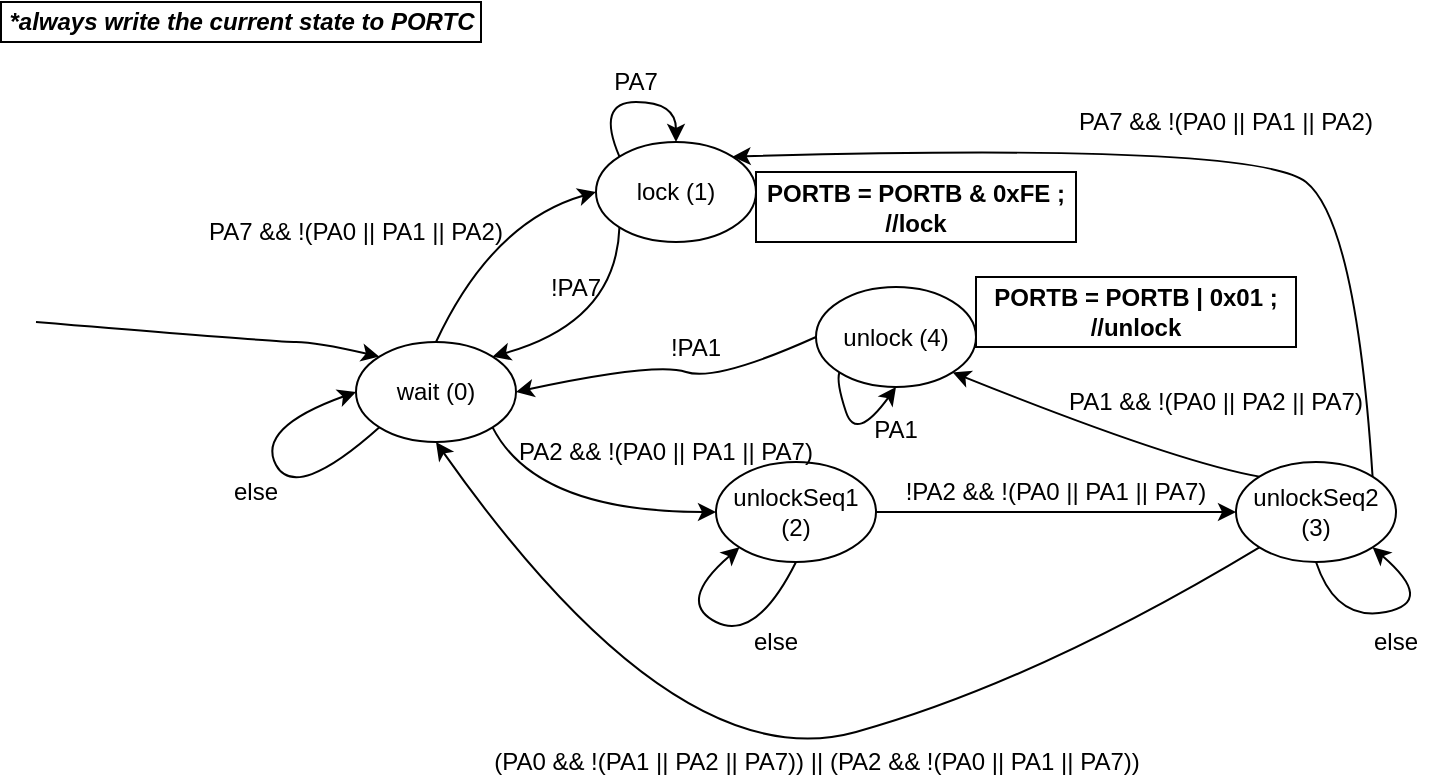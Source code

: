 <mxfile version="12.1.0" type="device" pages="1"><diagram id="JY2GUqm9XLiLKfGF3v6t" name="Page-1"><mxGraphModel dx="773" dy="673" grid="1" gridSize="10" guides="1" tooltips="1" connect="1" arrows="1" fold="1" page="1" pageScale="1" pageWidth="850" pageHeight="1100" math="0" shadow="0"><root><mxCell id="0"/><mxCell id="1" parent="0"/><mxCell id="_S2-8XIODJkm6Vg75g4T-1" value="wait (0)" style="ellipse;whiteSpace=wrap;html=1;" vertex="1" parent="1"><mxGeometry x="210" y="200" width="80" height="50" as="geometry"/></mxCell><mxCell id="_S2-8XIODJkm6Vg75g4T-2" value="" style="curved=1;endArrow=classic;html=1;entryX=0;entryY=0;entryDx=0;entryDy=0;" edge="1" parent="1" target="_S2-8XIODJkm6Vg75g4T-1"><mxGeometry width="50" height="50" relative="1" as="geometry"><mxPoint x="50" y="190" as="sourcePoint"/><mxPoint x="260" y="270" as="targetPoint"/><Array as="points"><mxPoint x="170" y="200"/><mxPoint x="190" y="200"/></Array></mxGeometry></mxCell><mxCell id="_S2-8XIODJkm6Vg75g4T-3" value="lock (1)" style="ellipse;whiteSpace=wrap;html=1;" vertex="1" parent="1"><mxGeometry x="330" y="100" width="80" height="50" as="geometry"/></mxCell><mxCell id="_S2-8XIODJkm6Vg75g4T-4" value="" style="curved=1;endArrow=classic;html=1;exitX=0.5;exitY=0;exitDx=0;exitDy=0;entryX=0;entryY=0.5;entryDx=0;entryDy=0;" edge="1" parent="1" source="_S2-8XIODJkm6Vg75g4T-1" target="_S2-8XIODJkm6Vg75g4T-3"><mxGeometry width="50" height="50" relative="1" as="geometry"><mxPoint x="180" y="320" as="sourcePoint"/><mxPoint x="230" y="270" as="targetPoint"/><Array as="points"><mxPoint x="278" y="140"/></Array></mxGeometry></mxCell><mxCell id="_S2-8XIODJkm6Vg75g4T-5" value="PA7 &amp;amp;&amp;amp; !(PA0 || PA1 || PA2)" style="text;html=1;strokeColor=none;fillColor=none;align=center;verticalAlign=middle;whiteSpace=wrap;rounded=0;" vertex="1" parent="1"><mxGeometry x="130" y="135" width="160" height="20" as="geometry"/></mxCell><mxCell id="_S2-8XIODJkm6Vg75g4T-6" value="" style="curved=1;endArrow=classic;html=1;exitX=0;exitY=1;exitDx=0;exitDy=0;entryX=1;entryY=0;entryDx=0;entryDy=0;" edge="1" parent="1" source="_S2-8XIODJkm6Vg75g4T-3" target="_S2-8XIODJkm6Vg75g4T-1"><mxGeometry width="50" height="50" relative="1" as="geometry"><mxPoint x="318.284" y="242.322" as="sourcePoint"/><mxPoint x="370" y="160" as="targetPoint"/><Array as="points"><mxPoint x="340" y="190"/></Array></mxGeometry></mxCell><mxCell id="_S2-8XIODJkm6Vg75g4T-7" value="!PA7" style="text;html=1;strokeColor=none;fillColor=none;align=center;verticalAlign=middle;whiteSpace=wrap;rounded=0;" vertex="1" parent="1"><mxGeometry x="300" y="162.5" width="40" height="20" as="geometry"/></mxCell><mxCell id="_S2-8XIODJkm6Vg75g4T-8" value="" style="curved=1;endArrow=classic;html=1;exitX=0;exitY=0;exitDx=0;exitDy=0;entryX=0.5;entryY=0;entryDx=0;entryDy=0;" edge="1" parent="1" source="_S2-8XIODJkm6Vg75g4T-3" target="_S2-8XIODJkm6Vg75g4T-3"><mxGeometry width="50" height="50" relative="1" as="geometry"><mxPoint x="410" y="90" as="sourcePoint"/><mxPoint x="460" y="40" as="targetPoint"/><Array as="points"><mxPoint x="330" y="80"/><mxPoint x="370" y="80"/></Array></mxGeometry></mxCell><mxCell id="_S2-8XIODJkm6Vg75g4T-9" value="PA7" style="text;html=1;strokeColor=none;fillColor=none;align=center;verticalAlign=middle;whiteSpace=wrap;rounded=0;" vertex="1" parent="1"><mxGeometry x="330" y="60" width="40" height="20" as="geometry"/></mxCell><mxCell id="_S2-8XIODJkm6Vg75g4T-19" style="edgeStyle=orthogonalEdgeStyle;rounded=0;orthogonalLoop=1;jettySize=auto;html=1;exitX=1;exitY=0.5;exitDx=0;exitDy=0;entryX=0;entryY=0.5;entryDx=0;entryDy=0;" edge="1" parent="1" source="_S2-8XIODJkm6Vg75g4T-10" target="_S2-8XIODJkm6Vg75g4T-18"><mxGeometry relative="1" as="geometry"/></mxCell><mxCell id="_S2-8XIODJkm6Vg75g4T-10" value="unlockSeq1 (2)" style="ellipse;whiteSpace=wrap;html=1;" vertex="1" parent="1"><mxGeometry x="390" y="260" width="80" height="50" as="geometry"/></mxCell><mxCell id="_S2-8XIODJkm6Vg75g4T-11" value="" style="curved=1;endArrow=classic;html=1;entryX=0;entryY=0.5;entryDx=0;entryDy=0;exitX=1;exitY=1;exitDx=0;exitDy=0;" edge="1" parent="1" source="_S2-8XIODJkm6Vg75g4T-1" target="_S2-8XIODJkm6Vg75g4T-10"><mxGeometry width="50" height="50" relative="1" as="geometry"><mxPoint x="200" y="160" as="sourcePoint"/><mxPoint x="231.716" y="217.322" as="targetPoint"/><Array as="points"><mxPoint x="300" y="285"/></Array></mxGeometry></mxCell><mxCell id="_S2-8XIODJkm6Vg75g4T-12" value="" style="curved=1;endArrow=classic;html=1;entryX=0;entryY=0.5;entryDx=0;entryDy=0;exitX=0;exitY=1;exitDx=0;exitDy=0;" edge="1" parent="1" source="_S2-8XIODJkm6Vg75g4T-1" target="_S2-8XIODJkm6Vg75g4T-1"><mxGeometry width="50" height="50" relative="1" as="geometry"><mxPoint x="130" y="280" as="sourcePoint"/><mxPoint x="180" y="230" as="targetPoint"/><Array as="points"><mxPoint x="180" y="280"/><mxPoint x="160" y="243"/></Array></mxGeometry></mxCell><mxCell id="_S2-8XIODJkm6Vg75g4T-13" value="else" style="text;html=1;strokeColor=none;fillColor=none;align=center;verticalAlign=middle;whiteSpace=wrap;rounded=0;" vertex="1" parent="1"><mxGeometry x="140" y="265" width="40" height="20" as="geometry"/></mxCell><mxCell id="_S2-8XIODJkm6Vg75g4T-14" value="PA2 &amp;amp;&amp;amp; !(PA0 || PA1 || PA7)" style="text;html=1;strokeColor=none;fillColor=none;align=center;verticalAlign=middle;whiteSpace=wrap;rounded=0;" vertex="1" parent="1"><mxGeometry x="290" y="245" width="150" height="20" as="geometry"/></mxCell><mxCell id="_S2-8XIODJkm6Vg75g4T-15" value="PORTB = PORTB &amp;amp; 0xFE ;&lt;br&gt;//lock" style="text;html=1;align=center;verticalAlign=middle;whiteSpace=wrap;rounded=0;fontStyle=1;strokeColor=#000000;" vertex="1" parent="1"><mxGeometry x="410" y="115" width="160" height="35" as="geometry"/></mxCell><mxCell id="_S2-8XIODJkm6Vg75g4T-17" value="" style="curved=1;endArrow=classic;html=1;entryX=0;entryY=1;entryDx=0;entryDy=0;exitX=0.5;exitY=1;exitDx=0;exitDy=0;" edge="1" parent="1" source="_S2-8XIODJkm6Vg75g4T-10" target="_S2-8XIODJkm6Vg75g4T-10"><mxGeometry width="50" height="50" relative="1" as="geometry"><mxPoint x="231.716" y="284.678" as="sourcePoint"/><mxPoint x="220" y="267" as="targetPoint"/><Array as="points"><mxPoint x="410" y="350"/><mxPoint x="370" y="330"/></Array></mxGeometry></mxCell><mxCell id="_S2-8XIODJkm6Vg75g4T-18" value="unlockSeq2 (3)" style="ellipse;whiteSpace=wrap;html=1;" vertex="1" parent="1"><mxGeometry x="650" y="260" width="80" height="50" as="geometry"/></mxCell><mxCell id="_S2-8XIODJkm6Vg75g4T-20" value="!PA2 &amp;amp;&amp;amp; !(PA0 || PA1 || PA7)" style="text;html=1;strokeColor=none;fillColor=none;align=center;verticalAlign=middle;whiteSpace=wrap;rounded=0;" vertex="1" parent="1"><mxGeometry x="480" y="265" width="160" height="20" as="geometry"/></mxCell><mxCell id="_S2-8XIODJkm6Vg75g4T-21" value="else" style="text;html=1;strokeColor=none;fillColor=none;align=center;verticalAlign=middle;whiteSpace=wrap;rounded=0;" vertex="1" parent="1"><mxGeometry x="400" y="340" width="40" height="20" as="geometry"/></mxCell><mxCell id="_S2-8XIODJkm6Vg75g4T-27" value="unlock (4)" style="ellipse;whiteSpace=wrap;html=1;" vertex="1" parent="1"><mxGeometry x="440" y="172.5" width="80" height="50" as="geometry"/></mxCell><mxCell id="_S2-8XIODJkm6Vg75g4T-29" value="" style="curved=1;endArrow=classic;html=1;entryX=1;entryY=1;entryDx=0;entryDy=0;exitX=0;exitY=0;exitDx=0;exitDy=0;" edge="1" parent="1" source="_S2-8XIODJkm6Vg75g4T-18" target="_S2-8XIODJkm6Vg75g4T-27"><mxGeometry width="50" height="50" relative="1" as="geometry"><mxPoint x="620" y="240" as="sourcePoint"/><mxPoint x="670" y="190" as="targetPoint"/><Array as="points"><mxPoint x="620" y="260"/></Array></mxGeometry></mxCell><mxCell id="_S2-8XIODJkm6Vg75g4T-30" value="PA1 &amp;amp;&amp;amp; !(PA0 || PA2 || PA7)" style="text;html=1;strokeColor=none;fillColor=none;align=center;verticalAlign=middle;whiteSpace=wrap;rounded=0;" vertex="1" parent="1"><mxGeometry x="560" y="220" width="160" height="20" as="geometry"/></mxCell><mxCell id="_S2-8XIODJkm6Vg75g4T-31" value="PORTB = PORTB | 0x01 ;&lt;br&gt;//unlock" style="text;html=1;align=center;verticalAlign=middle;whiteSpace=wrap;rounded=0;fontStyle=1;strokeColor=#000000;" vertex="1" parent="1"><mxGeometry x="520" y="167.5" width="160" height="35" as="geometry"/></mxCell><mxCell id="_S2-8XIODJkm6Vg75g4T-32" value="" style="curved=1;endArrow=classic;html=1;entryX=0.5;entryY=1;entryDx=0;entryDy=0;exitX=0;exitY=1;exitDx=0;exitDy=0;" edge="1" parent="1" source="_S2-8XIODJkm6Vg75g4T-18" target="_S2-8XIODJkm6Vg75g4T-1"><mxGeometry width="50" height="50" relative="1" as="geometry"><mxPoint x="480" y="450" as="sourcePoint"/><mxPoint x="530" y="400" as="targetPoint"/><Array as="points"><mxPoint x="550" y="370"/><mxPoint x="370" y="420"/></Array></mxGeometry></mxCell><mxCell id="_S2-8XIODJkm6Vg75g4T-33" value="(PA0 &amp;amp;&amp;amp; !(PA1 || PA2 || PA7)) || (PA2 &amp;amp;&amp;amp; !(PA0 || PA1 || PA7))" style="text;html=1;strokeColor=none;fillColor=none;align=center;verticalAlign=middle;whiteSpace=wrap;rounded=0;" vertex="1" parent="1"><mxGeometry x="272.5" y="400" width="335" height="20" as="geometry"/></mxCell><mxCell id="_S2-8XIODJkm6Vg75g4T-34" value="" style="curved=1;endArrow=classic;html=1;entryX=1;entryY=0.5;entryDx=0;entryDy=0;exitX=0;exitY=0.5;exitDx=0;exitDy=0;" edge="1" parent="1" source="_S2-8XIODJkm6Vg75g4T-27" target="_S2-8XIODJkm6Vg75g4T-1"><mxGeometry width="50" height="50" relative="1" as="geometry"><mxPoint x="410" y="230" as="sourcePoint"/><mxPoint x="460" y="180" as="targetPoint"/><Array as="points"><mxPoint x="390" y="220"/><mxPoint x="360" y="210"/></Array></mxGeometry></mxCell><mxCell id="_S2-8XIODJkm6Vg75g4T-35" value="" style="curved=1;endArrow=classic;html=1;entryX=1;entryY=0;entryDx=0;entryDy=0;exitX=1;exitY=0;exitDx=0;exitDy=0;" edge="1" parent="1" source="_S2-8XIODJkm6Vg75g4T-18" target="_S2-8XIODJkm6Vg75g4T-3"><mxGeometry width="50" height="50" relative="1" as="geometry"><mxPoint x="570" y="140" as="sourcePoint"/><mxPoint x="620" y="90" as="targetPoint"/><Array as="points"><mxPoint x="710" y="140"/><mxPoint x="660" y="100"/></Array></mxGeometry></mxCell><mxCell id="_S2-8XIODJkm6Vg75g4T-36" value="PA7 &amp;amp;&amp;amp; !(PA0 || PA1 || PA2)" style="text;html=1;strokeColor=none;fillColor=none;align=center;verticalAlign=middle;whiteSpace=wrap;rounded=0;" vertex="1" parent="1"><mxGeometry x="570" y="80" width="150" height="20" as="geometry"/></mxCell><mxCell id="_S2-8XIODJkm6Vg75g4T-37" value="!PA1" style="text;html=1;strokeColor=none;fillColor=none;align=center;verticalAlign=middle;whiteSpace=wrap;rounded=0;" vertex="1" parent="1"><mxGeometry x="360" y="192.5" width="40" height="20" as="geometry"/></mxCell><mxCell id="_S2-8XIODJkm6Vg75g4T-39" value="" style="curved=1;endArrow=classic;html=1;exitX=0;exitY=1;exitDx=0;exitDy=0;entryX=0.5;entryY=1;entryDx=0;entryDy=0;" edge="1" parent="1" source="_S2-8XIODJkm6Vg75g4T-27" target="_S2-8XIODJkm6Vg75g4T-27"><mxGeometry width="50" height="50" relative="1" as="geometry"><mxPoint x="400" y="220" as="sourcePoint"/><mxPoint x="450" y="170" as="targetPoint"/><Array as="points"><mxPoint x="450" y="220"/><mxPoint x="460" y="250"/></Array></mxGeometry></mxCell><mxCell id="_S2-8XIODJkm6Vg75g4T-40" value="PA1" style="text;html=1;strokeColor=none;fillColor=none;align=center;verticalAlign=middle;whiteSpace=wrap;rounded=0;" vertex="1" parent="1"><mxGeometry x="460" y="234" width="40" height="20" as="geometry"/></mxCell><mxCell id="_S2-8XIODJkm6Vg75g4T-41" value="" style="curved=1;endArrow=classic;html=1;exitX=0.5;exitY=1;exitDx=0;exitDy=0;entryX=1;entryY=1;entryDx=0;entryDy=0;" edge="1" parent="1" source="_S2-8XIODJkm6Vg75g4T-18" target="_S2-8XIODJkm6Vg75g4T-18"><mxGeometry width="50" height="50" relative="1" as="geometry"><mxPoint x="710" y="380" as="sourcePoint"/><mxPoint x="760" y="330" as="targetPoint"/><Array as="points"><mxPoint x="700" y="340"/><mxPoint x="750" y="330"/></Array></mxGeometry></mxCell><mxCell id="_S2-8XIODJkm6Vg75g4T-42" value="else" style="text;html=1;strokeColor=none;fillColor=none;align=center;verticalAlign=middle;whiteSpace=wrap;rounded=0;" vertex="1" parent="1"><mxGeometry x="710" y="340" width="40" height="20" as="geometry"/></mxCell><mxCell id="_S2-8XIODJkm6Vg75g4T-45" value="*always write the current state to PORTC" style="text;html=1;strokeColor=#000000;fillColor=none;align=center;verticalAlign=middle;whiteSpace=wrap;rounded=0;fontStyle=3" vertex="1" parent="1"><mxGeometry x="32.5" y="30" width="240" height="20" as="geometry"/></mxCell></root></mxGraphModel></diagram></mxfile>